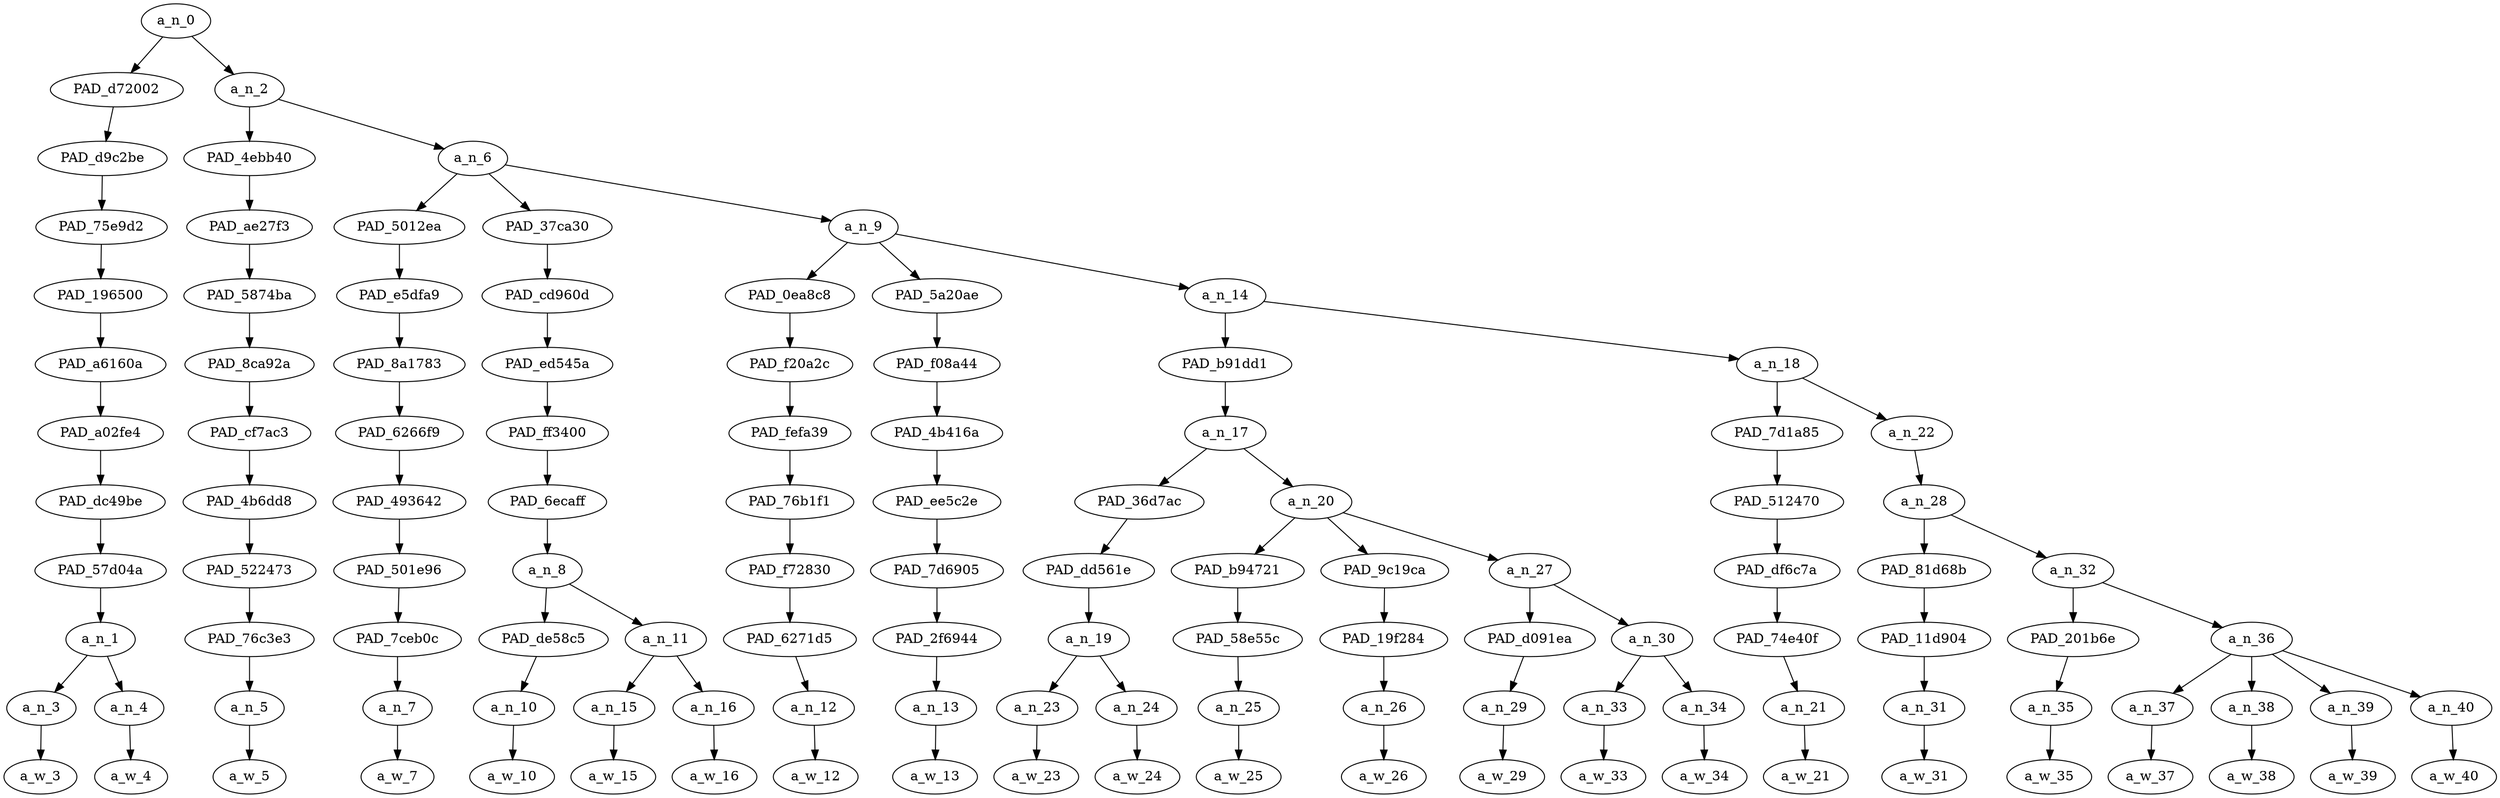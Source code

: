 strict digraph "" {
	a_n_0	[div_dir=-1,
		index=0,
		level=11,
		pos="2.200520833333333,11!",
		text_span="[0, 1, 2, 3, 4, 5, 6, 7, 8, 9, 10, 11, 12, 13, 14, 15, 16, 17, 18, 19, 20, 21, 22]",
		value=0.99999999];
	PAD_d72002	[div_dir=-1,
		index=0,
		level=10,
		pos="0.5,10!",
		text_span="[0, 1]",
		value=0.18073465];
	a_n_0 -> PAD_d72002;
	a_n_2	[div_dir=-1,
		index=1,
		level=10,
		pos="3.9010416666666665,10!",
		text_span="[2, 3, 4, 5, 6, 7, 8, 9, 10, 11, 12, 13, 14, 15, 16, 17, 18, 19, 20, 21, 22]",
		value=0.81920343];
	a_n_0 -> a_n_2;
	PAD_d9c2be	[div_dir=-1,
		index=0,
		level=9,
		pos="0.5,9!",
		text_span="[0, 1]",
		value=0.18073465];
	PAD_d72002 -> PAD_d9c2be;
	PAD_75e9d2	[div_dir=-1,
		index=0,
		level=8,
		pos="0.5,8!",
		text_span="[0, 1]",
		value=0.18073465];
	PAD_d9c2be -> PAD_75e9d2;
	PAD_196500	[div_dir=-1,
		index=0,
		level=7,
		pos="0.5,7!",
		text_span="[0, 1]",
		value=0.18073465];
	PAD_75e9d2 -> PAD_196500;
	PAD_a6160a	[div_dir=-1,
		index=0,
		level=6,
		pos="0.5,6!",
		text_span="[0, 1]",
		value=0.18073465];
	PAD_196500 -> PAD_a6160a;
	PAD_a02fe4	[div_dir=-1,
		index=0,
		level=5,
		pos="0.5,5!",
		text_span="[0, 1]",
		value=0.18073465];
	PAD_a6160a -> PAD_a02fe4;
	PAD_dc49be	[div_dir=-1,
		index=0,
		level=4,
		pos="0.5,4!",
		text_span="[0, 1]",
		value=0.18073465];
	PAD_a02fe4 -> PAD_dc49be;
	PAD_57d04a	[div_dir=-1,
		index=0,
		level=3,
		pos="0.5,3!",
		text_span="[0, 1]",
		value=0.18073465];
	PAD_dc49be -> PAD_57d04a;
	a_n_1	[div_dir=-1,
		index=0,
		level=2,
		pos="0.5,2!",
		text_span="[0, 1]",
		value=0.18073465];
	PAD_57d04a -> a_n_1;
	a_n_3	[div_dir=-1,
		index=0,
		level=1,
		pos="0.0,1!",
		text_span="[0]",
		value=0.06842479];
	a_n_1 -> a_n_3;
	a_n_4	[div_dir=1,
		index=1,
		level=1,
		pos="1.0,1!",
		text_span="[1]",
		value=0.11226823];
	a_n_1 -> a_n_4;
	a_w_3	[div_dir=0,
		index=0,
		level=0,
		pos="0,0!",
		text_span="[0]",
		value=kashmir];
	a_n_3 -> a_w_3;
	a_w_4	[div_dir=0,
		index=1,
		level=0,
		pos="1,0!",
		text_span="[1]",
		value=lockdown];
	a_n_4 -> a_w_4;
	PAD_4ebb40	[div_dir=-1,
		index=1,
		level=9,
		pos="2.0,9!",
		text_span="[2]",
		value=0.03097664];
	a_n_2 -> PAD_4ebb40;
	a_n_6	[div_dir=-1,
		index=2,
		level=9,
		pos="5.802083333333333,9!",
		text_span="[3, 4, 5, 6, 7, 8, 9, 10, 11, 12, 13, 14, 15, 16, 17, 18, 19, 20, 21, 22]",
		value=0.78817630];
	a_n_2 -> a_n_6;
	PAD_ae27f3	[div_dir=-1,
		index=1,
		level=8,
		pos="2.0,8!",
		text_span="[2]",
		value=0.03097664];
	PAD_4ebb40 -> PAD_ae27f3;
	PAD_5874ba	[div_dir=-1,
		index=1,
		level=7,
		pos="2.0,7!",
		text_span="[2]",
		value=0.03097664];
	PAD_ae27f3 -> PAD_5874ba;
	PAD_8ca92a	[div_dir=-1,
		index=1,
		level=6,
		pos="2.0,6!",
		text_span="[2]",
		value=0.03097664];
	PAD_5874ba -> PAD_8ca92a;
	PAD_cf7ac3	[div_dir=-1,
		index=1,
		level=5,
		pos="2.0,5!",
		text_span="[2]",
		value=0.03097664];
	PAD_8ca92a -> PAD_cf7ac3;
	PAD_4b6dd8	[div_dir=-1,
		index=1,
		level=4,
		pos="2.0,4!",
		text_span="[2]",
		value=0.03097664];
	PAD_cf7ac3 -> PAD_4b6dd8;
	PAD_522473	[div_dir=-1,
		index=1,
		level=3,
		pos="2.0,3!",
		text_span="[2]",
		value=0.03097664];
	PAD_4b6dd8 -> PAD_522473;
	PAD_76c3e3	[div_dir=-1,
		index=1,
		level=2,
		pos="2.0,2!",
		text_span="[2]",
		value=0.03097664];
	PAD_522473 -> PAD_76c3e3;
	a_n_5	[div_dir=-1,
		index=2,
		level=1,
		pos="2.0,1!",
		text_span="[2]",
		value=0.03097664];
	PAD_76c3e3 -> a_n_5;
	a_w_5	[div_dir=0,
		index=2,
		level=0,
		pos="2,0!",
		text_span="[2]",
		value=should];
	a_n_5 -> a_w_5;
	PAD_5012ea	[div_dir=-1,
		index=2,
		level=8,
		pos="3.0,8!",
		text_span="[3]",
		value=0.02393895];
	a_n_6 -> PAD_5012ea;
	PAD_37ca30	[div_dir=-1,
		index=3,
		level=8,
		pos="4.75,8!",
		text_span="[4, 5, 6]",
		value=0.06775161];
	a_n_6 -> PAD_37ca30;
	a_n_9	[div_dir=1,
		index=4,
		level=8,
		pos="9.65625,8!",
		text_span="[7, 8, 9, 10, 11, 12, 13, 14, 15, 16, 17, 18, 19, 20, 21, 22]",
		value=0.69645397];
	a_n_6 -> a_n_9;
	PAD_e5dfa9	[div_dir=-1,
		index=2,
		level=7,
		pos="3.0,7!",
		text_span="[3]",
		value=0.02393895];
	PAD_5012ea -> PAD_e5dfa9;
	PAD_8a1783	[div_dir=-1,
		index=2,
		level=6,
		pos="3.0,6!",
		text_span="[3]",
		value=0.02393895];
	PAD_e5dfa9 -> PAD_8a1783;
	PAD_6266f9	[div_dir=-1,
		index=2,
		level=5,
		pos="3.0,5!",
		text_span="[3]",
		value=0.02393895];
	PAD_8a1783 -> PAD_6266f9;
	PAD_493642	[div_dir=-1,
		index=2,
		level=4,
		pos="3.0,4!",
		text_span="[3]",
		value=0.02393895];
	PAD_6266f9 -> PAD_493642;
	PAD_501e96	[div_dir=-1,
		index=2,
		level=3,
		pos="3.0,3!",
		text_span="[3]",
		value=0.02393895];
	PAD_493642 -> PAD_501e96;
	PAD_7ceb0c	[div_dir=-1,
		index=2,
		level=2,
		pos="3.0,2!",
		text_span="[3]",
		value=0.02393895];
	PAD_501e96 -> PAD_7ceb0c;
	a_n_7	[div_dir=-1,
		index=3,
		level=1,
		pos="3.0,1!",
		text_span="[3]",
		value=0.02393895];
	PAD_7ceb0c -> a_n_7;
	a_w_7	[div_dir=0,
		index=3,
		level=0,
		pos="3,0!",
		text_span="[3]",
		value=stay];
	a_n_7 -> a_w_7;
	PAD_cd960d	[div_dir=-1,
		index=3,
		level=7,
		pos="4.75,7!",
		text_span="[4, 5, 6]",
		value=0.06775161];
	PAD_37ca30 -> PAD_cd960d;
	PAD_ed545a	[div_dir=-1,
		index=3,
		level=6,
		pos="4.75,6!",
		text_span="[4, 5, 6]",
		value=0.06775161];
	PAD_cd960d -> PAD_ed545a;
	PAD_ff3400	[div_dir=-1,
		index=3,
		level=5,
		pos="4.75,5!",
		text_span="[4, 5, 6]",
		value=0.06775161];
	PAD_ed545a -> PAD_ff3400;
	PAD_6ecaff	[div_dir=-1,
		index=3,
		level=4,
		pos="4.75,4!",
		text_span="[4, 5, 6]",
		value=0.06775161];
	PAD_ff3400 -> PAD_6ecaff;
	a_n_8	[div_dir=-1,
		index=3,
		level=3,
		pos="4.75,3!",
		text_span="[4, 5, 6]",
		value=0.06775161];
	PAD_6ecaff -> a_n_8;
	PAD_de58c5	[div_dir=-1,
		index=3,
		level=2,
		pos="4.0,2!",
		text_span="[4]",
		value=0.01693641];
	a_n_8 -> PAD_de58c5;
	a_n_11	[div_dir=-1,
		index=4,
		level=2,
		pos="5.5,2!",
		text_span="[5, 6]",
		value=0.05076769];
	a_n_8 -> a_n_11;
	a_n_10	[div_dir=-1,
		index=4,
		level=1,
		pos="4.0,1!",
		text_span="[4]",
		value=0.01693641];
	PAD_de58c5 -> a_n_10;
	a_w_10	[div_dir=0,
		index=4,
		level=0,
		pos="4,0!",
		text_span="[4]",
		value=for];
	a_n_10 -> a_w_10;
	a_n_15	[div_dir=-1,
		index=5,
		level=1,
		pos="5.0,1!",
		text_span="[5]",
		value=0.02727333];
	a_n_11 -> a_n_15;
	a_n_16	[div_dir=1,
		index=6,
		level=1,
		pos="6.0,1!",
		text_span="[6]",
		value=0.02347321];
	a_n_11 -> a_n_16;
	a_w_15	[div_dir=0,
		index=5,
		level=0,
		pos="5,0!",
		text_span="[5]",
		value="<number>"];
	a_n_15 -> a_w_15;
	a_w_16	[div_dir=0,
		index=6,
		level=0,
		pos="6,0!",
		text_span="[6]",
		value=years];
	a_n_16 -> a_w_16;
	PAD_0ea8c8	[div_dir=-1,
		index=4,
		level=7,
		pos="7.0,7!",
		text_span="[7]",
		value=0.02280828];
	a_n_9 -> PAD_0ea8c8;
	PAD_5a20ae	[div_dir=-1,
		index=5,
		level=7,
		pos="8.0,7!",
		text_span="[8]",
		value=0.03552225];
	a_n_9 -> PAD_5a20ae;
	a_n_14	[div_dir=1,
		index=6,
		level=7,
		pos="13.96875,7!",
		text_span="[9, 10, 11, 12, 13, 14, 15, 16, 17, 18, 19, 20, 21, 22]",
		value=0.63812004];
	a_n_9 -> a_n_14;
	PAD_f20a2c	[div_dir=-1,
		index=4,
		level=6,
		pos="7.0,6!",
		text_span="[7]",
		value=0.02280828];
	PAD_0ea8c8 -> PAD_f20a2c;
	PAD_fefa39	[div_dir=-1,
		index=4,
		level=5,
		pos="7.0,5!",
		text_span="[7]",
		value=0.02280828];
	PAD_f20a2c -> PAD_fefa39;
	PAD_76b1f1	[div_dir=-1,
		index=4,
		level=4,
		pos="7.0,4!",
		text_span="[7]",
		value=0.02280828];
	PAD_fefa39 -> PAD_76b1f1;
	PAD_f72830	[div_dir=-1,
		index=4,
		level=3,
		pos="7.0,3!",
		text_span="[7]",
		value=0.02280828];
	PAD_76b1f1 -> PAD_f72830;
	PAD_6271d5	[div_dir=-1,
		index=5,
		level=2,
		pos="7.0,2!",
		text_span="[7]",
		value=0.02280828];
	PAD_f72830 -> PAD_6271d5;
	a_n_12	[div_dir=-1,
		index=7,
		level=1,
		pos="7.0,1!",
		text_span="[7]",
		value=0.02280828];
	PAD_6271d5 -> a_n_12;
	a_w_12	[div_dir=0,
		index=7,
		level=0,
		pos="7,0!",
		text_span="[7]",
		value=just];
	a_n_12 -> a_w_12;
	PAD_f08a44	[div_dir=-1,
		index=5,
		level=6,
		pos="8.0,6!",
		text_span="[8]",
		value=0.03552225];
	PAD_5a20ae -> PAD_f08a44;
	PAD_4b416a	[div_dir=-1,
		index=5,
		level=5,
		pos="8.0,5!",
		text_span="[8]",
		value=0.03552225];
	PAD_f08a44 -> PAD_4b416a;
	PAD_ee5c2e	[div_dir=-1,
		index=5,
		level=4,
		pos="8.0,4!",
		text_span="[8]",
		value=0.03552225];
	PAD_4b416a -> PAD_ee5c2e;
	PAD_7d6905	[div_dir=-1,
		index=5,
		level=3,
		pos="8.0,3!",
		text_span="[8]",
		value=0.03552225];
	PAD_ee5c2e -> PAD_7d6905;
	PAD_2f6944	[div_dir=-1,
		index=6,
		level=2,
		pos="8.0,2!",
		text_span="[8]",
		value=0.03552225];
	PAD_7d6905 -> PAD_2f6944;
	a_n_13	[div_dir=-1,
		index=8,
		level=1,
		pos="8.0,1!",
		text_span="[8]",
		value=0.03552225];
	PAD_2f6944 -> a_n_13;
	a_w_13	[div_dir=0,
		index=8,
		level=0,
		pos="8,0!",
		text_span="[8]",
		value=like];
	a_n_13 -> a_w_13;
	PAD_b91dd1	[div_dir=1,
		index=6,
		level=6,
		pos="10.875,6!",
		text_span="[9, 10, 11, 12, 13, 14, 15]",
		value=0.45240774];
	a_n_14 -> PAD_b91dd1;
	a_n_18	[div_dir=-1,
		index=7,
		level=6,
		pos="17.0625,6!",
		text_span="[16, 17, 18, 19, 20, 21, 22]",
		value=0.18568102];
	a_n_14 -> a_n_18;
	a_n_17	[div_dir=1,
		index=6,
		level=5,
		pos="10.875,5!",
		text_span="[9, 10, 11, 12, 13, 14, 15]",
		value=0.45240774];
	PAD_b91dd1 -> a_n_17;
	PAD_36d7ac	[div_dir=1,
		index=6,
		level=4,
		pos="9.5,4!",
		text_span="[9, 10]",
		value=0.31258077];
	a_n_17 -> PAD_36d7ac;
	a_n_20	[div_dir=-1,
		index=7,
		level=4,
		pos="12.25,4!",
		text_span="[11, 12, 13, 14, 15]",
		value=0.13966088];
	a_n_17 -> a_n_20;
	PAD_dd561e	[div_dir=1,
		index=6,
		level=3,
		pos="9.5,3!",
		text_span="[9, 10]",
		value=0.31258077];
	PAD_36d7ac -> PAD_dd561e;
	a_n_19	[div_dir=1,
		index=7,
		level=2,
		pos="9.5,2!",
		text_span="[9, 10]",
		value=0.31258077];
	PAD_dd561e -> a_n_19;
	a_n_23	[div_dir=1,
		index=9,
		level=1,
		pos="9.0,1!",
		text_span="[9]",
		value=0.08872549];
	a_n_19 -> a_n_23;
	a_n_24	[div_dir=1,
		index=10,
		level=1,
		pos="10.0,1!",
		text_span="[10]",
		value=0.22355508];
	a_n_19 -> a_n_24;
	a_w_23	[div_dir=0,
		index=9,
		level=0,
		pos="9,0!",
		text_span="[9]",
		value=kashmir1];
	a_n_23 -> a_w_23;
	a_w_24	[div_dir=0,
		index=10,
		level=0,
		pos="10,0!",
		text_span="[10]",
		value=pundits];
	a_n_24 -> a_w_24;
	PAD_b94721	[div_dir=1,
		index=7,
		level=3,
		pos="11.0,3!",
		text_span="[11]",
		value=0.02819664];
	a_n_20 -> PAD_b94721;
	PAD_9c19ca	[div_dir=-1,
		index=8,
		level=3,
		pos="12.0,3!",
		text_span="[12]",
		value=0.04706111];
	a_n_20 -> PAD_9c19ca;
	a_n_27	[div_dir=-1,
		index=9,
		level=3,
		pos="13.75,3!",
		text_span="[13, 14, 15]",
		value=0.06433081];
	a_n_20 -> a_n_27;
	PAD_58e55c	[div_dir=1,
		index=8,
		level=2,
		pos="11.0,2!",
		text_span="[11]",
		value=0.02819664];
	PAD_b94721 -> PAD_58e55c;
	a_n_25	[div_dir=1,
		index=11,
		level=1,
		pos="11.0,1!",
		text_span="[11]",
		value=0.02819664];
	PAD_58e55c -> a_n_25;
	a_w_25	[div_dir=0,
		index=11,
		level=0,
		pos="11,0!",
		text_span="[11]",
		value=stayed];
	a_n_25 -> a_w_25;
	PAD_19f284	[div_dir=-1,
		index=9,
		level=2,
		pos="12.0,2!",
		text_span="[12]",
		value=0.04706111];
	PAD_9c19ca -> PAD_19f284;
	a_n_26	[div_dir=-1,
		index=12,
		level=1,
		pos="12.0,1!",
		text_span="[12]",
		value=0.04706111];
	PAD_19f284 -> a_n_26;
	a_w_26	[div_dir=0,
		index=12,
		level=0,
		pos="12,0!",
		text_span="[12]",
		value=refugee];
	a_n_26 -> a_w_26;
	PAD_d091ea	[div_dir=-1,
		index=10,
		level=2,
		pos="13.0,2!",
		text_span="[13]",
		value=0.01728871];
	a_n_27 -> PAD_d091ea;
	a_n_30	[div_dir=1,
		index=11,
		level=2,
		pos="14.5,2!",
		text_span="[14, 15]",
		value=0.04703116];
	a_n_27 -> a_n_30;
	a_n_29	[div_dir=-1,
		index=13,
		level=1,
		pos="13.0,1!",
		text_span="[13]",
		value=0.01728871];
	PAD_d091ea -> a_n_29;
	a_w_29	[div_dir=0,
		index=13,
		level=0,
		pos="13,0!",
		text_span="[13]",
		value=for1];
	a_n_29 -> a_w_29;
	a_n_33	[div_dir=-1,
		index=14,
		level=1,
		pos="14.0,1!",
		text_span="[14]",
		value=0.02731764];
	a_n_30 -> a_n_33;
	a_n_34	[div_dir=1,
		index=15,
		level=1,
		pos="15.0,1!",
		text_span="[15]",
		value=0.01971035];
	a_n_30 -> a_n_34;
	a_w_33	[div_dir=0,
		index=14,
		level=0,
		pos="14,0!",
		text_span="[14]",
		value="<number>1"];
	a_n_33 -> a_w_33;
	a_w_34	[div_dir=0,
		index=15,
		level=0,
		pos="15,0!",
		text_span="[15]",
		value=years1];
	a_n_34 -> a_w_34;
	PAD_7d1a85	[div_dir=-1,
		index=7,
		level=5,
		pos="16.0,5!",
		text_span="[16]",
		value=0.01537623];
	a_n_18 -> PAD_7d1a85;
	a_n_22	[div_dir=-1,
		index=8,
		level=5,
		pos="18.125,5!",
		text_span="[17, 18, 19, 20, 21, 22]",
		value=0.17017452];
	a_n_18 -> a_n_22;
	PAD_512470	[div_dir=-1,
		index=8,
		level=4,
		pos="16.0,4!",
		text_span="[16]",
		value=0.01537623];
	PAD_7d1a85 -> PAD_512470;
	PAD_df6c7a	[div_dir=-1,
		index=10,
		level=3,
		pos="16.0,3!",
		text_span="[16]",
		value=0.01537623];
	PAD_512470 -> PAD_df6c7a;
	PAD_74e40f	[div_dir=-1,
		index=12,
		level=2,
		pos="16.0,2!",
		text_span="[16]",
		value=0.01537623];
	PAD_df6c7a -> PAD_74e40f;
	a_n_21	[div_dir=-1,
		index=16,
		level=1,
		pos="16.0,1!",
		text_span="[16]",
		value=0.01537623];
	PAD_74e40f -> a_n_21;
	a_w_21	[div_dir=0,
		index=16,
		level=0,
		pos="16,0!",
		text_span="[16]",
		value=that];
	a_n_21 -> a_w_21;
	a_n_28	[div_dir=-1,
		index=9,
		level=4,
		pos="18.125,4!",
		text_span="[17, 18, 19, 20, 21, 22]",
		value=0.17004511];
	a_n_22 -> a_n_28;
	PAD_81d68b	[div_dir=-1,
		index=11,
		level=3,
		pos="17.0,3!",
		text_span="[17]",
		value=0.01513949];
	a_n_28 -> PAD_81d68b;
	a_n_32	[div_dir=-1,
		index=12,
		level=3,
		pos="19.25,3!",
		text_span="[18, 19, 20, 21, 22]",
		value=0.15477621];
	a_n_28 -> a_n_32;
	PAD_11d904	[div_dir=-1,
		index=13,
		level=2,
		pos="17.0,2!",
		text_span="[17]",
		value=0.01513949];
	PAD_81d68b -> PAD_11d904;
	a_n_31	[div_dir=-1,
		index=17,
		level=1,
		pos="17.0,1!",
		text_span="[17]",
		value=0.01513949];
	PAD_11d904 -> a_n_31;
	a_w_31	[div_dir=0,
		index=17,
		level=0,
		pos="17,0!",
		text_span="[17]",
		value=would];
	a_n_31 -> a_w_31;
	PAD_201b6e	[div_dir=1,
		index=14,
		level=2,
		pos="18.0,2!",
		text_span="[18]",
		value=0.01407725];
	a_n_32 -> PAD_201b6e;
	a_n_36	[div_dir=-1,
		index=15,
		level=2,
		pos="20.5,2!",
		text_span="[19, 20, 21, 22]",
		value=0.14055953];
	a_n_32 -> a_n_36;
	a_n_35	[div_dir=1,
		index=18,
		level=1,
		pos="18.0,1!",
		text_span="[18]",
		value=0.01407725];
	PAD_201b6e -> a_n_35;
	a_w_35	[div_dir=0,
		index=18,
		level=0,
		pos="18,0!",
		text_span="[18]",
		value=be];
	a_n_35 -> a_w_35;
	a_n_37	[div_dir=-1,
		index=19,
		level=1,
		pos="19.0,1!",
		text_span="[19]",
		value=0.01831498];
	a_n_36 -> a_n_37;
	a_n_38	[div_dir=1,
		index=20,
		level=1,
		pos="20.0,1!",
		text_span="[20]",
		value=0.02581602];
	a_n_36 -> a_n_38;
	a_n_39	[div_dir=-1,
		index=21,
		level=1,
		pos="21.0,1!",
		text_span="[21]",
		value=0.05611654];
	a_n_36 -> a_n_39;
	a_n_40	[div_dir=-1,
		index=22,
		level=1,
		pos="22.0,1!",
		text_span="[22]",
		value=0.04015181];
	a_n_36 -> a_n_40;
	a_w_37	[div_dir=0,
		index=19,
		level=0,
		pos="19,0!",
		text_span="[19]",
		value=a];
	a_n_37 -> a_w_37;
	a_w_38	[div_dir=0,
		index=20,
		level=0,
		pos="20,0!",
		text_span="[20]",
		value=perfect];
	a_n_38 -> a_w_38;
	a_w_39	[div_dir=0,
		index=21,
		level=0,
		pos="21,0!",
		text_span="[21]",
		value=poetic];
	a_n_39 -> a_w_39;
	a_w_40	[div_dir=0,
		index=22,
		level=0,
		pos="22,0!",
		text_span="[22]",
		value=justice];
	a_n_40 -> a_w_40;
}
